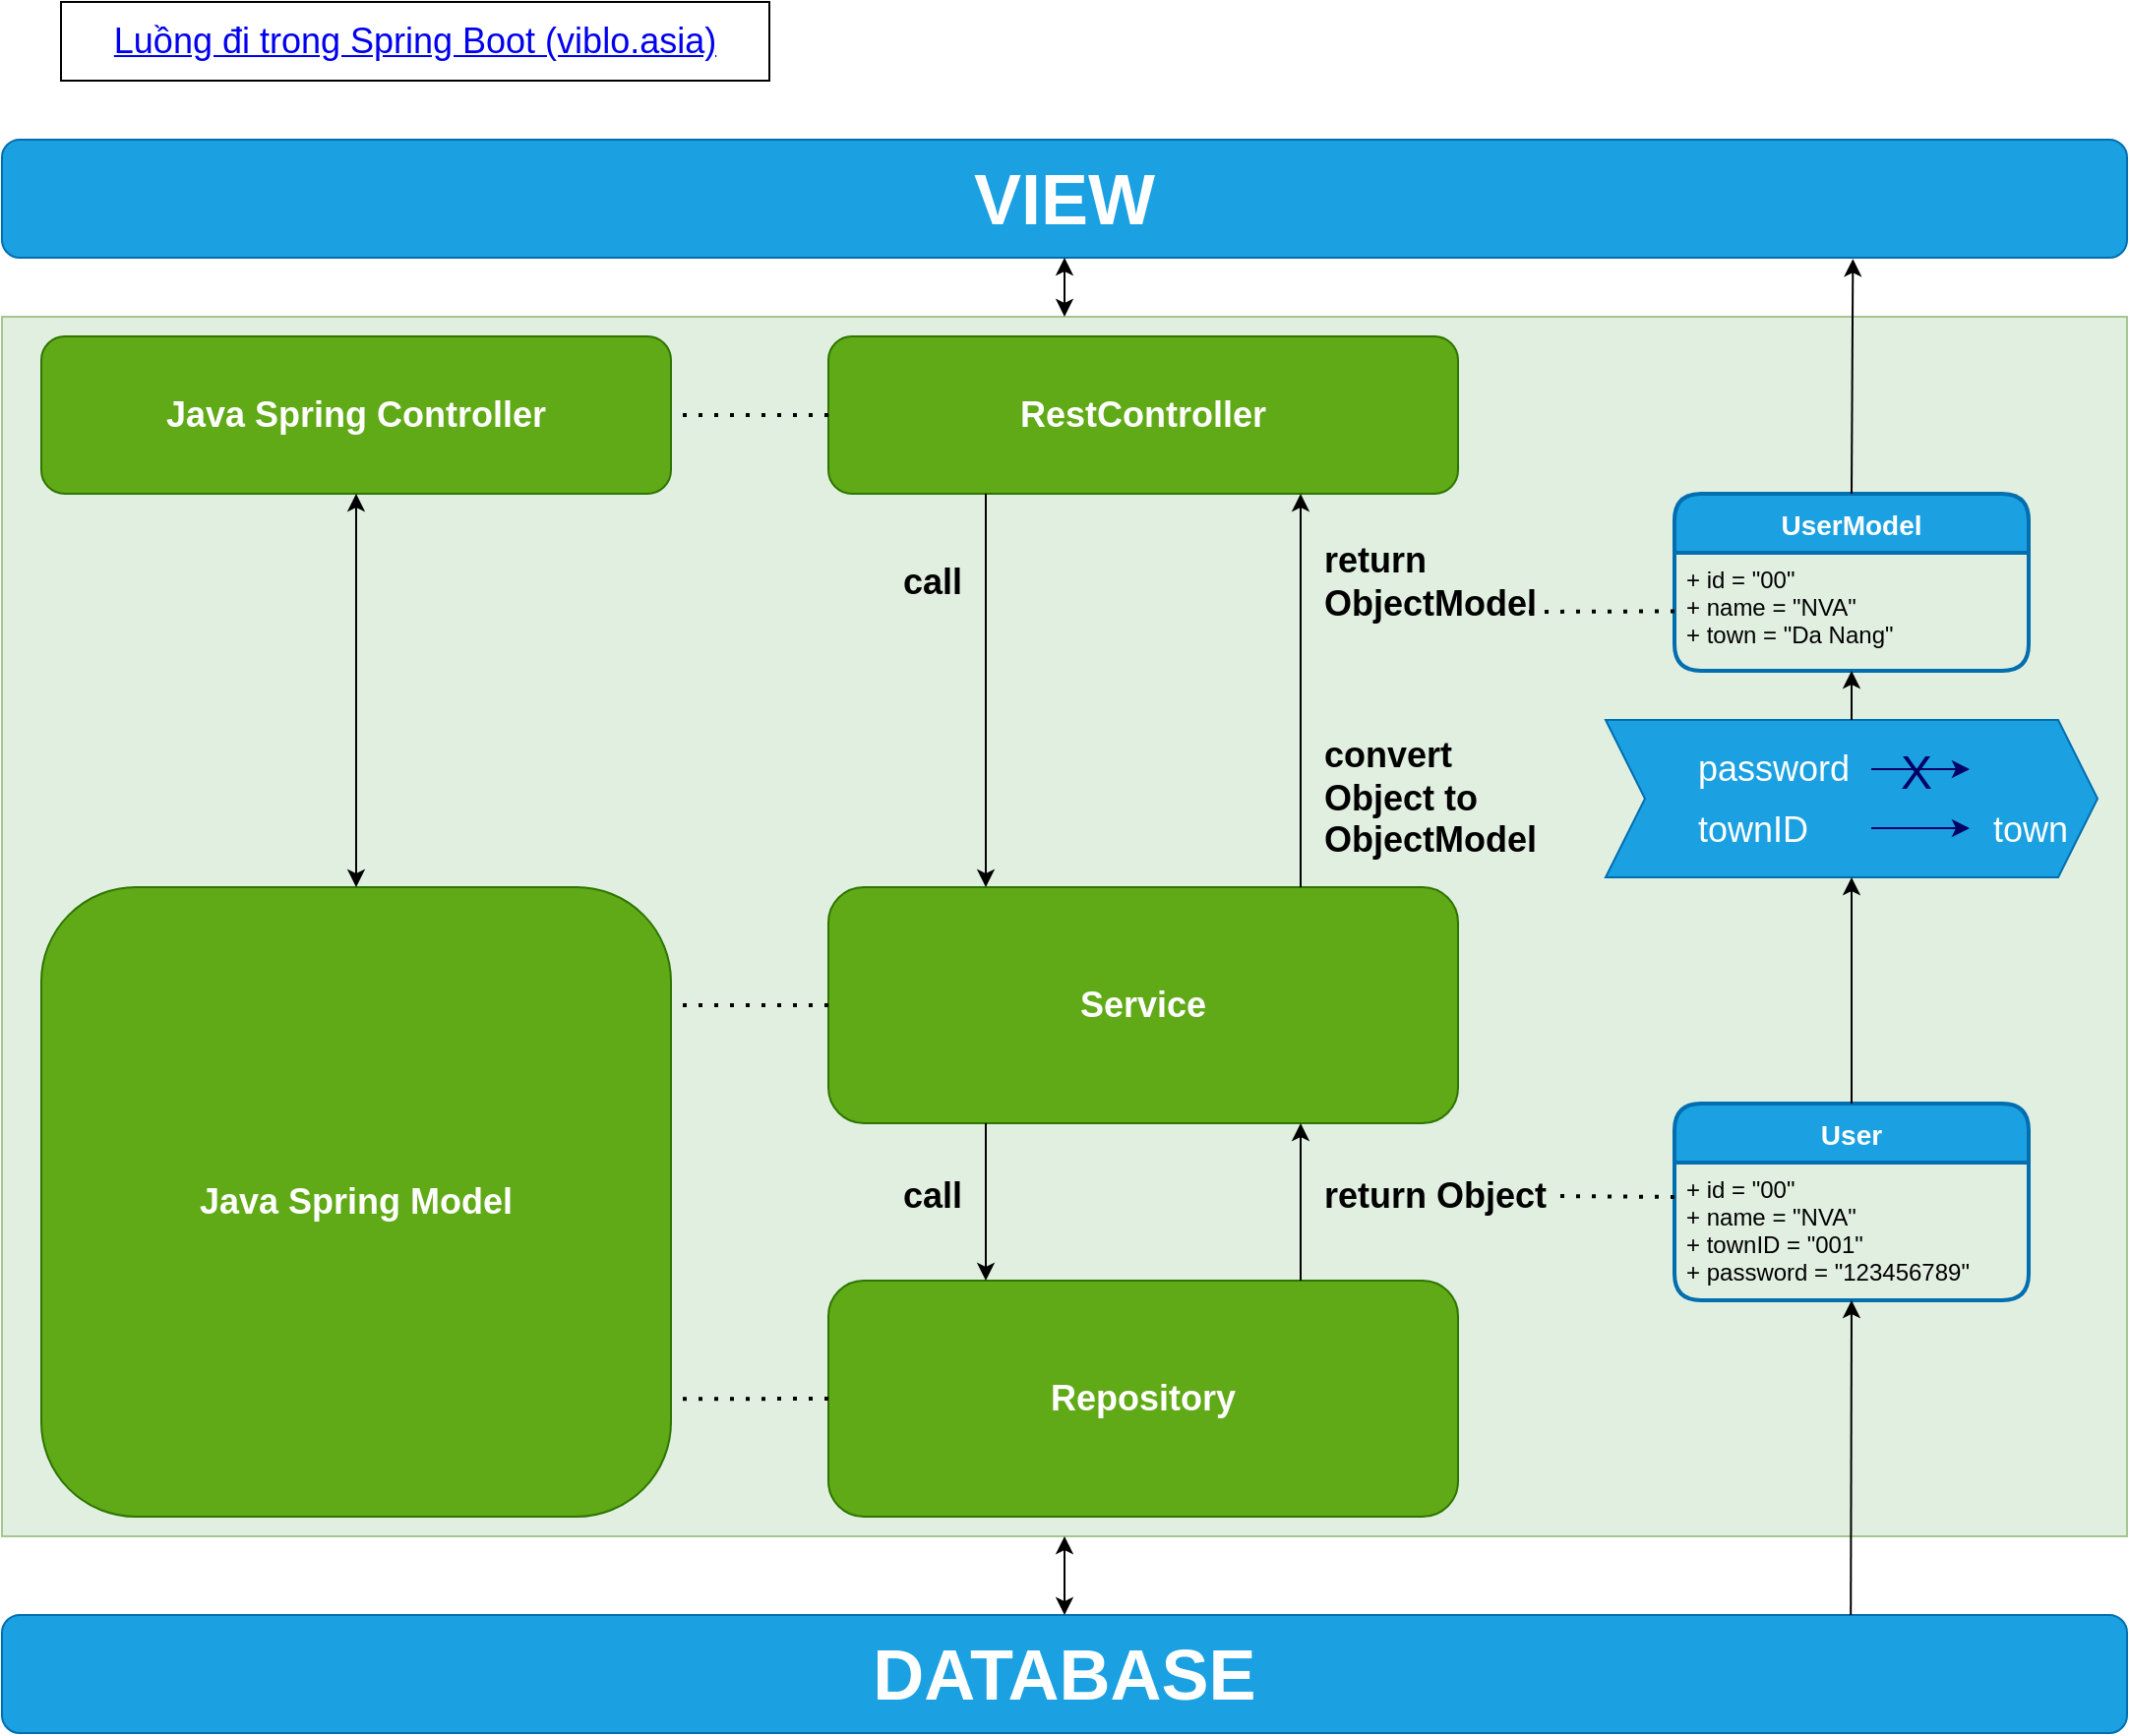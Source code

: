 <mxfile version="21.1.4" type="device" pages="5">
  <diagram id="gz7V85-iep6LajHkWm5Z" name="Spring Boot">
    <mxGraphModel dx="1449" dy="796" grid="1" gridSize="10" guides="1" tooltips="1" connect="1" arrows="1" fold="1" page="1" pageScale="1" pageWidth="850" pageHeight="1100" math="0" shadow="0">
      <root>
        <mxCell id="0" />
        <mxCell id="1" parent="0" />
        <mxCell id="RFFhQmCW1EyVHn6mRK5w-1" value="" style="rounded=0;whiteSpace=wrap;html=1;fontSize=18;fillColor=#d5e8d4;strokeColor=#82b366;opacity=70;" vertex="1" parent="1">
          <mxGeometry x="10" y="200" width="1080" height="620" as="geometry" />
        </mxCell>
        <mxCell id="RFFhQmCW1EyVHn6mRK5w-2" value="&lt;b&gt;&lt;font style=&quot;font-size: 18px;&quot;&gt;Java Spring Controller&lt;/font&gt;&lt;/b&gt;" style="rounded=1;whiteSpace=wrap;html=1;fontSize=12;fontColor=#ffffff;fillColor=#60a917;strokeColor=#2D7600;" vertex="1" parent="1">
          <mxGeometry x="30" y="210" width="320" height="80" as="geometry" />
        </mxCell>
        <mxCell id="RFFhQmCW1EyVHn6mRK5w-3" value="&lt;b&gt;&lt;font style=&quot;font-size: 18px;&quot;&gt;Java Spring Model&lt;/font&gt;&lt;/b&gt;" style="rounded=1;whiteSpace=wrap;html=1;fontSize=12;fontColor=#ffffff;fillColor=#60a917;strokeColor=#2D7600;" vertex="1" parent="1">
          <mxGeometry x="30" y="490" width="320" height="320" as="geometry" />
        </mxCell>
        <mxCell id="RFFhQmCW1EyVHn6mRK5w-4" value="" style="endArrow=classic;startArrow=classic;html=1;rounded=0;labelBackgroundColor=none;fontSize=12;fontColor=#000000;entryX=0.5;entryY=1;entryDx=0;entryDy=0;exitX=0.5;exitY=0;exitDx=0;exitDy=0;" edge="1" parent="1" source="RFFhQmCW1EyVHn6mRK5w-3" target="RFFhQmCW1EyVHn6mRK5w-2">
          <mxGeometry width="50" height="50" relative="1" as="geometry">
            <mxPoint x="70" y="290" as="sourcePoint" />
            <mxPoint x="89.58" y="270" as="targetPoint" />
          </mxGeometry>
        </mxCell>
        <mxCell id="RFFhQmCW1EyVHn6mRK5w-5" value="&lt;b&gt;&lt;font style=&quot;font-size: 18px;&quot;&gt;RestController&lt;/font&gt;&lt;/b&gt;" style="rounded=1;whiteSpace=wrap;html=1;fontSize=12;fontColor=#ffffff;fillColor=#60a917;strokeColor=#2D7600;" vertex="1" parent="1">
          <mxGeometry x="430" y="210" width="320" height="80" as="geometry" />
        </mxCell>
        <mxCell id="RFFhQmCW1EyVHn6mRK5w-6" value="&lt;b&gt;&lt;font style=&quot;font-size: 18px;&quot;&gt;Service&lt;/font&gt;&lt;/b&gt;" style="rounded=1;whiteSpace=wrap;html=1;fontSize=12;fontColor=#ffffff;fillColor=#60a917;strokeColor=#2D7600;" vertex="1" parent="1">
          <mxGeometry x="430" y="490" width="320" height="120" as="geometry" />
        </mxCell>
        <mxCell id="RFFhQmCW1EyVHn6mRK5w-7" value="&lt;b&gt;&lt;font style=&quot;font-size: 18px;&quot;&gt;Repository&lt;/font&gt;&lt;/b&gt;" style="rounded=1;whiteSpace=wrap;html=1;fontSize=12;fontColor=#ffffff;fillColor=#60a917;strokeColor=#2D7600;" vertex="1" parent="1">
          <mxGeometry x="430" y="690" width="320" height="120" as="geometry" />
        </mxCell>
        <mxCell id="RFFhQmCW1EyVHn6mRK5w-8" value="" style="endArrow=none;dashed=1;html=1;dashPattern=1 3;strokeWidth=2;rounded=0;exitX=0;exitY=0.5;exitDx=0;exitDy=0;" edge="1" parent="1" source="RFFhQmCW1EyVHn6mRK5w-6">
          <mxGeometry width="50" height="50" relative="1" as="geometry">
            <mxPoint x="570" y="550" as="sourcePoint" />
            <mxPoint x="350" y="550" as="targetPoint" />
          </mxGeometry>
        </mxCell>
        <mxCell id="RFFhQmCW1EyVHn6mRK5w-9" value="" style="endArrow=none;dashed=1;html=1;dashPattern=1 3;strokeWidth=2;rounded=0;exitX=0;exitY=0.5;exitDx=0;exitDy=0;entryX=1;entryY=0.813;entryDx=0;entryDy=0;entryPerimeter=0;" edge="1" parent="1" source="RFFhQmCW1EyVHn6mRK5w-7" target="RFFhQmCW1EyVHn6mRK5w-3">
          <mxGeometry width="50" height="50" relative="1" as="geometry">
            <mxPoint x="440" y="440" as="sourcePoint" />
            <mxPoint x="359" y="440" as="targetPoint" />
          </mxGeometry>
        </mxCell>
        <mxCell id="RFFhQmCW1EyVHn6mRK5w-10" value="&lt;a href=&quot;https://viblo.asia/p/luong-di-trong-spring-boot-ORNZqdELK0n&quot;&gt;Luồng đi trong Spring Boot (viblo.asia)&lt;/a&gt;" style="rounded=0;whiteSpace=wrap;html=1;fontSize=18;" vertex="1" parent="1">
          <mxGeometry x="40" y="40" width="360" height="40" as="geometry" />
        </mxCell>
        <mxCell id="RFFhQmCW1EyVHn6mRK5w-11" value="" style="endArrow=none;dashed=1;html=1;dashPattern=1 3;strokeWidth=2;rounded=0;exitX=0;exitY=0.5;exitDx=0;exitDy=0;entryX=1;entryY=0.5;entryDx=0;entryDy=0;" edge="1" parent="1" source="RFFhQmCW1EyVHn6mRK5w-5" target="RFFhQmCW1EyVHn6mRK5w-2">
          <mxGeometry width="50" height="50" relative="1" as="geometry">
            <mxPoint x="440" y="440" as="sourcePoint" />
            <mxPoint x="359" y="440" as="targetPoint" />
          </mxGeometry>
        </mxCell>
        <mxCell id="RFFhQmCW1EyVHn6mRK5w-12" value="" style="endArrow=classic;html=1;rounded=0;fontSize=18;exitX=0.25;exitY=1;exitDx=0;exitDy=0;entryX=0.25;entryY=0;entryDx=0;entryDy=0;" edge="1" parent="1" source="RFFhQmCW1EyVHn6mRK5w-5" target="RFFhQmCW1EyVHn6mRK5w-6">
          <mxGeometry width="50" height="50" relative="1" as="geometry">
            <mxPoint x="580" y="510" as="sourcePoint" />
            <mxPoint x="630" y="460" as="targetPoint" />
          </mxGeometry>
        </mxCell>
        <mxCell id="RFFhQmCW1EyVHn6mRK5w-13" value="" style="endArrow=classic;html=1;rounded=0;fontSize=18;exitX=0.25;exitY=1;exitDx=0;exitDy=0;entryX=0.25;entryY=0;entryDx=0;entryDy=0;" edge="1" parent="1" source="RFFhQmCW1EyVHn6mRK5w-6" target="RFFhQmCW1EyVHn6mRK5w-7">
          <mxGeometry width="50" height="50" relative="1" as="geometry">
            <mxPoint x="520" y="300" as="sourcePoint" />
            <mxPoint x="520" y="380" as="targetPoint" />
          </mxGeometry>
        </mxCell>
        <mxCell id="RFFhQmCW1EyVHn6mRK5w-14" value="" style="endArrow=classic;html=1;rounded=0;fontSize=18;exitX=0.75;exitY=0;exitDx=0;exitDy=0;entryX=0.75;entryY=1;entryDx=0;entryDy=0;" edge="1" parent="1" source="RFFhQmCW1EyVHn6mRK5w-7" target="RFFhQmCW1EyVHn6mRK5w-6">
          <mxGeometry width="50" height="50" relative="1" as="geometry">
            <mxPoint x="520" y="500" as="sourcePoint" />
            <mxPoint x="520" y="700" as="targetPoint" />
          </mxGeometry>
        </mxCell>
        <mxCell id="RFFhQmCW1EyVHn6mRK5w-15" value="" style="endArrow=classic;html=1;rounded=0;fontSize=18;exitX=0.75;exitY=0;exitDx=0;exitDy=0;entryX=0.75;entryY=1;entryDx=0;entryDy=0;" edge="1" parent="1" source="RFFhQmCW1EyVHn6mRK5w-6" target="RFFhQmCW1EyVHn6mRK5w-5">
          <mxGeometry width="50" height="50" relative="1" as="geometry">
            <mxPoint x="680" y="700" as="sourcePoint" />
            <mxPoint x="680" y="500" as="targetPoint" />
          </mxGeometry>
        </mxCell>
        <mxCell id="RFFhQmCW1EyVHn6mRK5w-16" value="call" style="text;html=1;strokeColor=none;fillColor=none;align=right;verticalAlign=middle;whiteSpace=wrap;rounded=0;fontSize=18;fontStyle=1" vertex="1" parent="1">
          <mxGeometry x="440" y="320" width="60" height="30" as="geometry" />
        </mxCell>
        <mxCell id="RFFhQmCW1EyVHn6mRK5w-17" value="call" style="text;html=1;strokeColor=none;fillColor=none;align=right;verticalAlign=middle;whiteSpace=wrap;rounded=0;fontSize=18;fontStyle=1" vertex="1" parent="1">
          <mxGeometry x="440" y="632" width="60" height="30" as="geometry" />
        </mxCell>
        <mxCell id="RFFhQmCW1EyVHn6mRK5w-18" value="return ObjectModel" style="text;html=1;strokeColor=none;fillColor=none;align=left;verticalAlign=middle;whiteSpace=wrap;rounded=0;fontSize=18;fontStyle=1" vertex="1" parent="1">
          <mxGeometry x="680" y="320" width="140" height="30" as="geometry" />
        </mxCell>
        <mxCell id="RFFhQmCW1EyVHn6mRK5w-19" value="return Object" style="text;html=1;strokeColor=none;fillColor=none;align=left;verticalAlign=middle;whiteSpace=wrap;rounded=0;fontSize=18;fontStyle=1" vertex="1" parent="1">
          <mxGeometry x="680" y="632" width="120" height="30" as="geometry" />
        </mxCell>
        <mxCell id="RFFhQmCW1EyVHn6mRK5w-20" value="convert Object to ObjectModel" style="text;html=1;strokeColor=none;fillColor=none;align=left;verticalAlign=middle;whiteSpace=wrap;rounded=0;fontSize=18;fontStyle=1" vertex="1" parent="1">
          <mxGeometry x="680" y="430" width="110" height="30" as="geometry" />
        </mxCell>
        <mxCell id="RFFhQmCW1EyVHn6mRK5w-21" value="User" style="swimlane;childLayout=stackLayout;horizontal=1;startSize=30;horizontalStack=0;rounded=1;fontSize=14;fontStyle=1;strokeWidth=2;resizeParent=0;resizeLast=1;shadow=0;dashed=0;align=center;fillColor=#1ba1e2;fontColor=#ffffff;strokeColor=#006EAF;" vertex="1" parent="1">
          <mxGeometry x="860" y="600" width="180" height="100" as="geometry" />
        </mxCell>
        <mxCell id="RFFhQmCW1EyVHn6mRK5w-22" value="+ id = &quot;00&quot;&#xa;+ name = &quot;NVA&quot;&#xa;+ townID = &quot;001&quot;&#xa;+ password = &quot;123456789&quot;" style="align=left;strokeColor=none;fillColor=none;spacingLeft=4;fontSize=12;verticalAlign=top;resizable=0;rotatable=0;part=1;" vertex="1" parent="RFFhQmCW1EyVHn6mRK5w-21">
          <mxGeometry y="30" width="180" height="70" as="geometry" />
        </mxCell>
        <mxCell id="RFFhQmCW1EyVHn6mRK5w-23" value="UserModel" style="swimlane;childLayout=stackLayout;horizontal=1;startSize=30;horizontalStack=0;rounded=1;fontSize=14;fontStyle=1;strokeWidth=2;resizeParent=0;resizeLast=1;shadow=0;dashed=0;align=center;fillColor=#1ba1e2;fontColor=#ffffff;strokeColor=#006EAF;" vertex="1" parent="1">
          <mxGeometry x="860" y="290" width="180" height="90" as="geometry" />
        </mxCell>
        <mxCell id="RFFhQmCW1EyVHn6mRK5w-24" value="+ id = &quot;00&quot;&#xa;+ name = &quot;NVA&quot;&#xa;+ town = &quot;Da Nang&quot;" style="align=left;strokeColor=none;fillColor=none;spacingLeft=4;fontSize=12;verticalAlign=top;resizable=0;rotatable=0;part=1;" vertex="1" parent="RFFhQmCW1EyVHn6mRK5w-23">
          <mxGeometry y="30" width="180" height="60" as="geometry" />
        </mxCell>
        <mxCell id="RFFhQmCW1EyVHn6mRK5w-25" value="" style="shape=step;perimeter=stepPerimeter;whiteSpace=wrap;html=1;fixedSize=1;fontSize=18;fillColor=#1ba1e2;fontColor=#ffffff;strokeColor=#006EAF;" vertex="1" parent="1">
          <mxGeometry x="825" y="405" width="250" height="80" as="geometry" />
        </mxCell>
        <mxCell id="RFFhQmCW1EyVHn6mRK5w-26" value="&lt;p style=&quot;line-height: 170%;&quot;&gt;password&lt;br&gt;townID&lt;/p&gt;" style="text;html=1;strokeColor=none;fillColor=#1ba1e2;align=left;verticalAlign=middle;whiteSpace=wrap;rounded=0;fontSize=18;fontColor=#ffffff;" vertex="1" parent="1">
          <mxGeometry x="870" y="420" width="90" height="50" as="geometry" />
        </mxCell>
        <mxCell id="RFFhQmCW1EyVHn6mRK5w-27" value="&lt;p style=&quot;line-height: 170%;&quot;&gt;&lt;br&gt;town&lt;/p&gt;" style="text;html=1;strokeColor=none;fillColor=#1ba1e2;align=left;verticalAlign=middle;whiteSpace=wrap;rounded=0;fontSize=18;fontColor=#ffffff;" vertex="1" parent="1">
          <mxGeometry x="1020" y="420" width="40" height="50" as="geometry" />
        </mxCell>
        <mxCell id="RFFhQmCW1EyVHn6mRK5w-28" value="" style="endArrow=classic;html=1;rounded=0;fontSize=18;fillColor=#1ba1e2;strokeColor=#000066;" edge="1" parent="1">
          <mxGeometry width="50" height="50" relative="1" as="geometry">
            <mxPoint x="960" y="430" as="sourcePoint" />
            <mxPoint x="1010" y="430" as="targetPoint" />
          </mxGeometry>
        </mxCell>
        <mxCell id="RFFhQmCW1EyVHn6mRK5w-29" value="" style="endArrow=classic;html=1;rounded=0;fontSize=18;fillColor=#1ba1e2;strokeColor=#000066;" edge="1" parent="1">
          <mxGeometry width="50" height="50" relative="1" as="geometry">
            <mxPoint x="960" y="460" as="sourcePoint" />
            <mxPoint x="1010" y="460" as="targetPoint" />
          </mxGeometry>
        </mxCell>
        <mxCell id="RFFhQmCW1EyVHn6mRK5w-30" value="" style="endArrow=classic;html=1;rounded=0;fontSize=18;exitX=0.5;exitY=0;exitDx=0;exitDy=0;entryX=0.5;entryY=1;entryDx=0;entryDy=0;" edge="1" parent="1" source="RFFhQmCW1EyVHn6mRK5w-21" target="RFFhQmCW1EyVHn6mRK5w-25">
          <mxGeometry width="50" height="50" relative="1" as="geometry">
            <mxPoint x="470" y="450" as="sourcePoint" />
            <mxPoint x="1000" y="510" as="targetPoint" />
          </mxGeometry>
        </mxCell>
        <mxCell id="RFFhQmCW1EyVHn6mRK5w-31" value="" style="endArrow=classic;html=1;rounded=0;fontSize=18;exitX=0.5;exitY=0;exitDx=0;exitDy=0;entryX=0.5;entryY=1;entryDx=0;entryDy=0;" edge="1" parent="1" source="RFFhQmCW1EyVHn6mRK5w-25" target="RFFhQmCW1EyVHn6mRK5w-24">
          <mxGeometry width="50" height="50" relative="1" as="geometry">
            <mxPoint x="960" y="610" as="sourcePoint" />
            <mxPoint x="960" y="495" as="targetPoint" />
          </mxGeometry>
        </mxCell>
        <mxCell id="RFFhQmCW1EyVHn6mRK5w-32" value="" style="endArrow=none;dashed=1;html=1;dashPattern=1 3;strokeWidth=2;rounded=0;fontSize=18;exitX=0;exitY=0.25;exitDx=0;exitDy=0;entryX=1;entryY=0.5;entryDx=0;entryDy=0;" edge="1" parent="1" source="RFFhQmCW1EyVHn6mRK5w-22" target="RFFhQmCW1EyVHn6mRK5w-19">
          <mxGeometry width="50" height="50" relative="1" as="geometry">
            <mxPoint x="470" y="470" as="sourcePoint" />
            <mxPoint x="520" y="420" as="targetPoint" />
          </mxGeometry>
        </mxCell>
        <mxCell id="RFFhQmCW1EyVHn6mRK5w-33" value="" style="endArrow=none;dashed=1;html=1;dashPattern=1 3;strokeWidth=2;rounded=0;fontSize=18;exitX=0;exitY=0.25;exitDx=0;exitDy=0;entryX=0.75;entryY=1;entryDx=0;entryDy=0;" edge="1" parent="1" target="RFFhQmCW1EyVHn6mRK5w-18">
          <mxGeometry width="50" height="50" relative="1" as="geometry">
            <mxPoint x="860" y="349.75" as="sourcePoint" />
            <mxPoint x="800" y="348.75" as="targetPoint" />
          </mxGeometry>
        </mxCell>
        <mxCell id="RFFhQmCW1EyVHn6mRK5w-34" value="&lt;b&gt;&lt;font style=&quot;font-size: 36px;&quot;&gt;VIEW&lt;/font&gt;&lt;/b&gt;" style="rounded=1;whiteSpace=wrap;html=1;fontSize=18;fillColor=#1ba1e2;fontColor=#ffffff;strokeColor=#006EAF;" vertex="1" parent="1">
          <mxGeometry x="10" y="110" width="1080" height="60" as="geometry" />
        </mxCell>
        <mxCell id="RFFhQmCW1EyVHn6mRK5w-35" value="&lt;b&gt;&lt;font style=&quot;font-size: 36px;&quot;&gt;DATABASE&lt;/font&gt;&lt;/b&gt;" style="rounded=1;whiteSpace=wrap;html=1;fontSize=18;fillColor=#1ba1e2;fontColor=#ffffff;strokeColor=#006EAF;" vertex="1" parent="1">
          <mxGeometry x="10" y="860" width="1080" height="60" as="geometry" />
        </mxCell>
        <mxCell id="RFFhQmCW1EyVHn6mRK5w-36" value="" style="endArrow=classic;startArrow=classic;html=1;rounded=0;fontSize=36;entryX=0.5;entryY=1;entryDx=0;entryDy=0;exitX=0.5;exitY=0;exitDx=0;exitDy=0;" edge="1" parent="1" source="RFFhQmCW1EyVHn6mRK5w-35" target="RFFhQmCW1EyVHn6mRK5w-1">
          <mxGeometry width="50" height="50" relative="1" as="geometry">
            <mxPoint x="600" y="840" as="sourcePoint" />
            <mxPoint x="610" y="600" as="targetPoint" />
          </mxGeometry>
        </mxCell>
        <mxCell id="RFFhQmCW1EyVHn6mRK5w-37" value="" style="endArrow=classic;startArrow=classic;html=1;rounded=0;fontSize=36;entryX=0.5;entryY=1;entryDx=0;entryDy=0;exitX=0.5;exitY=0;exitDx=0;exitDy=0;" edge="1" parent="1" source="RFFhQmCW1EyVHn6mRK5w-1" target="RFFhQmCW1EyVHn6mRK5w-34">
          <mxGeometry width="50" height="50" relative="1" as="geometry">
            <mxPoint x="560" y="870" as="sourcePoint" />
            <mxPoint x="560" y="830" as="targetPoint" />
          </mxGeometry>
        </mxCell>
        <mxCell id="RFFhQmCW1EyVHn6mRK5w-38" value="" style="endArrow=classic;html=1;rounded=0;fontSize=36;entryX=0.5;entryY=1;entryDx=0;entryDy=0;exitX=0.87;exitY=0;exitDx=0;exitDy=0;exitPerimeter=0;" edge="1" parent="1" source="RFFhQmCW1EyVHn6mRK5w-35" target="RFFhQmCW1EyVHn6mRK5w-22">
          <mxGeometry width="50" height="50" relative="1" as="geometry">
            <mxPoint x="560" y="560" as="sourcePoint" />
            <mxPoint x="610" y="510" as="targetPoint" />
          </mxGeometry>
        </mxCell>
        <mxCell id="RFFhQmCW1EyVHn6mRK5w-39" value="" style="endArrow=classic;html=1;rounded=0;fontSize=36;exitX=0.5;exitY=0;exitDx=0;exitDy=0;entryX=0.871;entryY=1.011;entryDx=0;entryDy=0;entryPerimeter=0;" edge="1" parent="1" source="RFFhQmCW1EyVHn6mRK5w-23" target="RFFhQmCW1EyVHn6mRK5w-34">
          <mxGeometry width="50" height="50" relative="1" as="geometry">
            <mxPoint x="960" y="260" as="sourcePoint" />
            <mxPoint x="1000" y="190" as="targetPoint" />
          </mxGeometry>
        </mxCell>
        <mxCell id="RFFhQmCW1EyVHn6mRK5w-40" value="&lt;font color=&quot;#000066&quot; style=&quot;font-size: 24px;&quot;&gt;X&lt;/font&gt;" style="text;html=1;strokeColor=none;fillColor=none;align=center;verticalAlign=middle;whiteSpace=wrap;rounded=0;fontSize=36;" vertex="1" parent="1">
          <mxGeometry x="968" y="422" width="30" height="10" as="geometry" />
        </mxCell>
      </root>
    </mxGraphModel>
  </diagram>
  <diagram id="zR4pQtgiaeGBXq49J2dI" name="Class Diagram">
    <mxGraphModel dx="1377" dy="756" grid="1" gridSize="10" guides="1" tooltips="1" connect="1" arrows="1" fold="1" page="1" pageScale="1" pageWidth="850" pageHeight="1100" math="0" shadow="0">
      <root>
        <mxCell id="0" />
        <mxCell id="1" parent="0" />
        <mxCell id="aTT4goyWs1WyexI6XYVq-1" value="Tourist" style="swimlane;fontStyle=1;align=center;verticalAlign=top;childLayout=stackLayout;horizontal=1;startSize=26;horizontalStack=0;resizeParent=1;resizeParentMax=0;resizeLast=0;collapsible=1;marginBottom=0;whiteSpace=wrap;html=1;" vertex="1" parent="1">
          <mxGeometry x="160" y="340" width="160" height="86" as="geometry" />
        </mxCell>
        <mxCell id="aTT4goyWs1WyexI6XYVq-2" value="+ field: type" style="text;strokeColor=none;fillColor=none;align=left;verticalAlign=top;spacingLeft=4;spacingRight=4;overflow=hidden;rotatable=0;points=[[0,0.5],[1,0.5]];portConstraint=eastwest;whiteSpace=wrap;html=1;" vertex="1" parent="aTT4goyWs1WyexI6XYVq-1">
          <mxGeometry y="26" width="160" height="26" as="geometry" />
        </mxCell>
        <mxCell id="aTT4goyWs1WyexI6XYVq-3" value="" style="line;strokeWidth=1;fillColor=none;align=left;verticalAlign=middle;spacingTop=-1;spacingLeft=3;spacingRight=3;rotatable=0;labelPosition=right;points=[];portConstraint=eastwest;strokeColor=inherit;" vertex="1" parent="aTT4goyWs1WyexI6XYVq-1">
          <mxGeometry y="52" width="160" height="8" as="geometry" />
        </mxCell>
        <mxCell id="aTT4goyWs1WyexI6XYVq-4" value="+ method(type): type" style="text;strokeColor=none;fillColor=none;align=left;verticalAlign=top;spacingLeft=4;spacingRight=4;overflow=hidden;rotatable=0;points=[[0,0.5],[1,0.5]];portConstraint=eastwest;whiteSpace=wrap;html=1;" vertex="1" parent="aTT4goyWs1WyexI6XYVq-1">
          <mxGeometry y="60" width="160" height="26" as="geometry" />
        </mxCell>
        <mxCell id="aTT4goyWs1WyexI6XYVq-5" value="Tour" style="swimlane;fontStyle=1;align=center;verticalAlign=top;childLayout=stackLayout;horizontal=1;startSize=26;horizontalStack=0;resizeParent=1;resizeParentMax=0;resizeLast=0;collapsible=1;marginBottom=0;whiteSpace=wrap;html=1;" vertex="1" parent="1">
          <mxGeometry x="360" y="340" width="160" height="86" as="geometry" />
        </mxCell>
        <mxCell id="aTT4goyWs1WyexI6XYVq-6" value="+ field: type" style="text;strokeColor=none;fillColor=none;align=left;verticalAlign=top;spacingLeft=4;spacingRight=4;overflow=hidden;rotatable=0;points=[[0,0.5],[1,0.5]];portConstraint=eastwest;whiteSpace=wrap;html=1;" vertex="1" parent="aTT4goyWs1WyexI6XYVq-5">
          <mxGeometry y="26" width="160" height="26" as="geometry" />
        </mxCell>
        <mxCell id="aTT4goyWs1WyexI6XYVq-7" value="" style="line;strokeWidth=1;fillColor=none;align=left;verticalAlign=middle;spacingTop=-1;spacingLeft=3;spacingRight=3;rotatable=0;labelPosition=right;points=[];portConstraint=eastwest;strokeColor=inherit;" vertex="1" parent="aTT4goyWs1WyexI6XYVq-5">
          <mxGeometry y="52" width="160" height="8" as="geometry" />
        </mxCell>
        <mxCell id="aTT4goyWs1WyexI6XYVq-8" value="+ method(type): type" style="text;strokeColor=none;fillColor=none;align=left;verticalAlign=top;spacingLeft=4;spacingRight=4;overflow=hidden;rotatable=0;points=[[0,0.5],[1,0.5]];portConstraint=eastwest;whiteSpace=wrap;html=1;" vertex="1" parent="aTT4goyWs1WyexI6XYVq-5">
          <mxGeometry y="60" width="160" height="26" as="geometry" />
        </mxCell>
        <mxCell id="aTT4goyWs1WyexI6XYVq-9" value="TourOperator" style="swimlane;fontStyle=1;align=center;verticalAlign=top;childLayout=stackLayout;horizontal=1;startSize=26;horizontalStack=0;resizeParent=1;resizeParentMax=0;resizeLast=0;collapsible=1;marginBottom=0;whiteSpace=wrap;html=1;" vertex="1" parent="1">
          <mxGeometry x="560" y="340" width="160" height="86" as="geometry" />
        </mxCell>
        <mxCell id="aTT4goyWs1WyexI6XYVq-10" value="+ field: type" style="text;strokeColor=none;fillColor=none;align=left;verticalAlign=top;spacingLeft=4;spacingRight=4;overflow=hidden;rotatable=0;points=[[0,0.5],[1,0.5]];portConstraint=eastwest;whiteSpace=wrap;html=1;" vertex="1" parent="aTT4goyWs1WyexI6XYVq-9">
          <mxGeometry y="26" width="160" height="26" as="geometry" />
        </mxCell>
        <mxCell id="aTT4goyWs1WyexI6XYVq-11" value="" style="line;strokeWidth=1;fillColor=none;align=left;verticalAlign=middle;spacingTop=-1;spacingLeft=3;spacingRight=3;rotatable=0;labelPosition=right;points=[];portConstraint=eastwest;strokeColor=inherit;" vertex="1" parent="aTT4goyWs1WyexI6XYVq-9">
          <mxGeometry y="52" width="160" height="8" as="geometry" />
        </mxCell>
        <mxCell id="aTT4goyWs1WyexI6XYVq-12" value="+ method(type): type" style="text;strokeColor=none;fillColor=none;align=left;verticalAlign=top;spacingLeft=4;spacingRight=4;overflow=hidden;rotatable=0;points=[[0,0.5],[1,0.5]];portConstraint=eastwest;whiteSpace=wrap;html=1;" vertex="1" parent="aTT4goyWs1WyexI6XYVq-9">
          <mxGeometry y="60" width="160" height="26" as="geometry" />
        </mxCell>
        <mxCell id="aTT4goyWs1WyexI6XYVq-13" value="Address" style="swimlane;fontStyle=1;align=center;verticalAlign=top;childLayout=stackLayout;horizontal=1;startSize=26;horizontalStack=0;resizeParent=1;resizeParentMax=0;resizeLast=0;collapsible=1;marginBottom=0;whiteSpace=wrap;html=1;" vertex="1" parent="1">
          <mxGeometry x="390" y="210" width="160" height="86" as="geometry" />
        </mxCell>
        <mxCell id="aTT4goyWs1WyexI6XYVq-14" value="+ field: type" style="text;strokeColor=none;fillColor=none;align=left;verticalAlign=top;spacingLeft=4;spacingRight=4;overflow=hidden;rotatable=0;points=[[0,0.5],[1,0.5]];portConstraint=eastwest;whiteSpace=wrap;html=1;" vertex="1" parent="aTT4goyWs1WyexI6XYVq-13">
          <mxGeometry y="26" width="160" height="26" as="geometry" />
        </mxCell>
        <mxCell id="aTT4goyWs1WyexI6XYVq-15" value="" style="line;strokeWidth=1;fillColor=none;align=left;verticalAlign=middle;spacingTop=-1;spacingLeft=3;spacingRight=3;rotatable=0;labelPosition=right;points=[];portConstraint=eastwest;strokeColor=inherit;" vertex="1" parent="aTT4goyWs1WyexI6XYVq-13">
          <mxGeometry y="52" width="160" height="8" as="geometry" />
        </mxCell>
        <mxCell id="aTT4goyWs1WyexI6XYVq-16" value="+ method(type): type" style="text;strokeColor=none;fillColor=none;align=left;verticalAlign=top;spacingLeft=4;spacingRight=4;overflow=hidden;rotatable=0;points=[[0,0.5],[1,0.5]];portConstraint=eastwest;whiteSpace=wrap;html=1;" vertex="1" parent="aTT4goyWs1WyexI6XYVq-13">
          <mxGeometry y="60" width="160" height="26" as="geometry" />
        </mxCell>
      </root>
    </mxGraphModel>
  </diagram>
  <diagram id="DKIK2_WiZ0iDx2vtJag5" name="Database">
    <mxGraphModel dx="1377" dy="756" grid="1" gridSize="10" guides="1" tooltips="1" connect="1" arrows="1" fold="1" page="1" pageScale="1" pageWidth="850" pageHeight="1100" math="0" shadow="0">
      <root>
        <mxCell id="0" />
        <mxCell id="1" parent="0" />
      </root>
    </mxGraphModel>
  </diagram>
  <diagram name="CRUD API (GET)" id="3Bj2BTu0OtrQPCNWZhes">
    <mxGraphModel dx="1377" dy="756" grid="1" gridSize="10" guides="1" tooltips="1" connect="1" arrows="1" fold="1" page="1" pageScale="1" pageWidth="850" pageHeight="1100" math="0" shadow="0">
      <root>
        <mxCell id="0" />
        <mxCell id="1" parent="0" />
        <mxCell id="9Jy4_vVz5wrA9Z0WlYyC-1" value=":Middleware" style="rounded=0;whiteSpace=wrap;html=1;" vertex="1" parent="1">
          <mxGeometry x="40" y="40" width="80" height="40" as="geometry" />
        </mxCell>
        <mxCell id="9Jy4_vVz5wrA9Z0WlYyC-2" value=":Controller" style="rounded=0;whiteSpace=wrap;html=1;" vertex="1" parent="1">
          <mxGeometry x="280" y="40" width="120" height="40" as="geometry" />
        </mxCell>
        <mxCell id="9Jy4_vVz5wrA9Z0WlYyC-3" value=":Service" style="rounded=0;whiteSpace=wrap;html=1;" vertex="1" parent="1">
          <mxGeometry x="520" y="40" width="120" height="40" as="geometry" />
        </mxCell>
        <mxCell id="9Jy4_vVz5wrA9Z0WlYyC-4" value="" style="endArrow=none;dashed=1;html=1;rounded=0;entryX=0.5;entryY=1;entryDx=0;entryDy=0;" edge="1" parent="1" source="9Jy4_vVz5wrA9Z0WlYyC-25" target="9Jy4_vVz5wrA9Z0WlYyC-1">
          <mxGeometry width="50" height="50" relative="1" as="geometry">
            <mxPoint x="80" y="560" as="sourcePoint" />
            <mxPoint x="490" y="210" as="targetPoint" />
          </mxGeometry>
        </mxCell>
        <mxCell id="9Jy4_vVz5wrA9Z0WlYyC-5" value="" style="endArrow=none;dashed=1;html=1;rounded=0;entryX=0.5;entryY=1;entryDx=0;entryDy=0;" edge="1" parent="1" source="9Jy4_vVz5wrA9Z0WlYyC-13" target="9Jy4_vVz5wrA9Z0WlYyC-2">
          <mxGeometry width="50" height="50" relative="1" as="geometry">
            <mxPoint x="340" y="560" as="sourcePoint" />
            <mxPoint x="339.44" y="90" as="targetPoint" />
          </mxGeometry>
        </mxCell>
        <mxCell id="9Jy4_vVz5wrA9Z0WlYyC-6" value="" style="endArrow=none;dashed=1;html=1;rounded=0;entryX=0.5;entryY=1;entryDx=0;entryDy=0;" edge="1" parent="1" source="9Jy4_vVz5wrA9Z0WlYyC-16" target="9Jy4_vVz5wrA9Z0WlYyC-3">
          <mxGeometry width="50" height="50" relative="1" as="geometry">
            <mxPoint x="580" y="560" as="sourcePoint" />
            <mxPoint x="579.44" y="100" as="targetPoint" />
          </mxGeometry>
        </mxCell>
        <mxCell id="9Jy4_vVz5wrA9Z0WlYyC-7" value=":Repository" style="rounded=0;whiteSpace=wrap;html=1;" vertex="1" parent="1">
          <mxGeometry x="860" y="40" width="120" height="40" as="geometry" />
        </mxCell>
        <mxCell id="9Jy4_vVz5wrA9Z0WlYyC-8" value="" style="endArrow=none;dashed=1;html=1;rounded=0;entryX=0.5;entryY=1;entryDx=0;entryDy=0;" edge="1" parent="1" source="9Jy4_vVz5wrA9Z0WlYyC-18" target="9Jy4_vVz5wrA9Z0WlYyC-7">
          <mxGeometry width="50" height="50" relative="1" as="geometry">
            <mxPoint x="920" y="560" as="sourcePoint" />
            <mxPoint x="919" y="90" as="targetPoint" />
          </mxGeometry>
        </mxCell>
        <mxCell id="9Jy4_vVz5wrA9Z0WlYyC-9" value="" style="rounded=0;whiteSpace=wrap;html=1;" vertex="1" parent="1">
          <mxGeometry x="70" y="120" width="20" height="210" as="geometry" />
        </mxCell>
        <mxCell id="9Jy4_vVz5wrA9Z0WlYyC-10" value="" style="endArrow=classic;html=1;rounded=0;exitX=1;exitY=0;exitDx=0;exitDy=0;" edge="1" parent="1" source="9Jy4_vVz5wrA9Z0WlYyC-9">
          <mxGeometry width="50" height="50" relative="1" as="geometry">
            <mxPoint x="400" y="300" as="sourcePoint" />
            <mxPoint x="330" y="120" as="targetPoint" />
          </mxGeometry>
        </mxCell>
        <mxCell id="9Jy4_vVz5wrA9Z0WlYyC-11" value="GET /api/&amp;lt;entitty&amp;gt;" style="edgeLabel;html=1;align=center;verticalAlign=middle;resizable=0;points=[];fontStyle=1" vertex="1" connectable="0" parent="9Jy4_vVz5wrA9Z0WlYyC-10">
          <mxGeometry x="-0.184" y="3" relative="1" as="geometry">
            <mxPoint x="12" y="-7" as="offset" />
          </mxGeometry>
        </mxCell>
        <mxCell id="9Jy4_vVz5wrA9Z0WlYyC-12" value="" style="endArrow=none;dashed=1;html=1;rounded=0;entryX=0.5;entryY=1;entryDx=0;entryDy=0;" edge="1" parent="1" target="9Jy4_vVz5wrA9Z0WlYyC-13">
          <mxGeometry width="50" height="50" relative="1" as="geometry">
            <mxPoint x="340" y="680" as="sourcePoint" />
            <mxPoint x="340" y="80" as="targetPoint" />
          </mxGeometry>
        </mxCell>
        <mxCell id="9Jy4_vVz5wrA9Z0WlYyC-13" value="" style="rounded=0;whiteSpace=wrap;html=1;" vertex="1" parent="1">
          <mxGeometry x="330" y="120" width="20" height="200" as="geometry" />
        </mxCell>
        <mxCell id="9Jy4_vVz5wrA9Z0WlYyC-14" value="getAll()" style="endArrow=classic;html=1;rounded=0;exitX=1.022;exitY=0.148;exitDx=0;exitDy=0;entryX=0;entryY=0;entryDx=0;entryDy=0;exitPerimeter=0;" edge="1" parent="1" target="9Jy4_vVz5wrA9Z0WlYyC-16">
          <mxGeometry y="10" width="50" height="50" relative="1" as="geometry">
            <mxPoint x="351.14" y="131.08" as="sourcePoint" />
            <mxPoint x="570.7" y="115" as="targetPoint" />
            <mxPoint as="offset" />
          </mxGeometry>
        </mxCell>
        <mxCell id="9Jy4_vVz5wrA9Z0WlYyC-15" value="" style="endArrow=none;dashed=1;html=1;rounded=0;entryX=0.5;entryY=1;entryDx=0;entryDy=0;" edge="1" parent="1" source="9Jy4_vVz5wrA9Z0WlYyC-29" target="9Jy4_vVz5wrA9Z0WlYyC-16">
          <mxGeometry width="50" height="50" relative="1" as="geometry">
            <mxPoint x="580" y="680" as="sourcePoint" />
            <mxPoint x="580" y="80" as="targetPoint" />
          </mxGeometry>
        </mxCell>
        <mxCell id="9Jy4_vVz5wrA9Z0WlYyC-16" value="" style="rounded=0;whiteSpace=wrap;html=1;" vertex="1" parent="1">
          <mxGeometry x="570.7" y="130" width="20" height="170" as="geometry" />
        </mxCell>
        <mxCell id="9Jy4_vVz5wrA9Z0WlYyC-17" value="" style="endArrow=none;dashed=1;html=1;rounded=0;entryX=0.5;entryY=1;entryDx=0;entryDy=0;" edge="1" parent="1" source="9Jy4_vVz5wrA9Z0WlYyC-33" target="9Jy4_vVz5wrA9Z0WlYyC-18">
          <mxGeometry width="50" height="50" relative="1" as="geometry">
            <mxPoint x="920" y="680" as="sourcePoint" />
            <mxPoint x="920" y="80" as="targetPoint" />
          </mxGeometry>
        </mxCell>
        <mxCell id="9Jy4_vVz5wrA9Z0WlYyC-18" value="" style="rounded=0;whiteSpace=wrap;html=1;" vertex="1" parent="1">
          <mxGeometry x="910.7" y="160" width="20" height="60" as="geometry" />
        </mxCell>
        <mxCell id="9Jy4_vVz5wrA9Z0WlYyC-19" value="findAll()" style="endArrow=classic;html=1;rounded=0;entryX=0;entryY=0;entryDx=0;entryDy=0;" edge="1" parent="1" target="9Jy4_vVz5wrA9Z0WlYyC-18">
          <mxGeometry y="10" width="50" height="50" relative="1" as="geometry">
            <mxPoint x="590.7" y="160" as="sourcePoint" />
            <mxPoint x="810.7" y="159.17" as="targetPoint" />
            <mxPoint as="offset" />
          </mxGeometry>
        </mxCell>
        <mxCell id="9Jy4_vVz5wrA9Z0WlYyC-20" value=":List&amp;lt;Entity&amp;gt;" style="endArrow=none;dashed=1;html=1;rounded=0;entryX=0;entryY=1;entryDx=0;entryDy=0;exitX=1.088;exitY=0.53;exitDx=0;exitDy=0;exitPerimeter=0;startArrow=classic;startFill=1;" edge="1" parent="1" source="9Jy4_vVz5wrA9Z0WlYyC-16" target="9Jy4_vVz5wrA9Z0WlYyC-18">
          <mxGeometry x="-0.001" y="10" width="50" height="50" relative="1" as="geometry">
            <mxPoint x="600.7" y="220" as="sourcePoint" />
            <mxPoint x="720.7" y="200" as="targetPoint" />
            <mxPoint as="offset" />
          </mxGeometry>
        </mxCell>
        <mxCell id="9Jy4_vVz5wrA9Z0WlYyC-21" value="Chuyển :List&amp;lt;Entity&amp;gt; sang :List&amp;lt;Model&amp;gt;" style="endArrow=classic;html=1;rounded=0;entryX=1.003;entryY=0.928;entryDx=0;entryDy=0;exitX=1;exitY=0.75;exitDx=0;exitDy=0;edgeStyle=elbowEdgeStyle;entryPerimeter=0;" edge="1" parent="1" source="9Jy4_vVz5wrA9Z0WlYyC-16" target="9Jy4_vVz5wrA9Z0WlYyC-16">
          <mxGeometry x="-0.092" y="-10" width="50" height="50" relative="1" as="geometry">
            <mxPoint x="590.7" y="250" as="sourcePoint" />
            <mxPoint x="640.7" y="250" as="targetPoint" />
            <Array as="points">
              <mxPoint x="720.7" y="270" />
              <mxPoint x="720.7" y="245" />
            </Array>
            <mxPoint x="10" y="-10" as="offset" />
          </mxGeometry>
        </mxCell>
        <mxCell id="9Jy4_vVz5wrA9Z0WlYyC-22" value=":List&amp;lt;Model&amp;gt;" style="endArrow=none;dashed=1;html=1;rounded=0;entryX=0;entryY=1;entryDx=0;entryDy=0;exitX=0.965;exitY=0.953;exitDx=0;exitDy=0;exitPerimeter=0;startArrow=classic;startFill=1;" edge="1" parent="1" target="9Jy4_vVz5wrA9Z0WlYyC-16">
          <mxGeometry x="0.003" y="10" width="50" height="50" relative="1" as="geometry">
            <mxPoint x="350.0" y="300.13" as="sourcePoint" />
            <mxPoint x="520.7" y="250" as="targetPoint" />
            <mxPoint as="offset" />
          </mxGeometry>
        </mxCell>
        <mxCell id="9Jy4_vVz5wrA9Z0WlYyC-23" value="Response OK: :List&amp;lt;Model&amp;gt;" style="endArrow=none;dashed=1;html=1;rounded=0;entryX=0;entryY=1;entryDx=0;entryDy=0;exitX=1.045;exitY=0.952;exitDx=0;exitDy=0;exitPerimeter=0;startArrow=classic;startFill=1;" edge="1" parent="1" source="9Jy4_vVz5wrA9Z0WlYyC-9" target="9Jy4_vVz5wrA9Z0WlYyC-13">
          <mxGeometry x="0.003" y="10" width="50" height="50" relative="1" as="geometry">
            <mxPoint x="100" y="330" as="sourcePoint" />
            <mxPoint x="321" y="330" as="targetPoint" />
            <mxPoint as="offset" />
          </mxGeometry>
        </mxCell>
        <mxCell id="9Jy4_vVz5wrA9Z0WlYyC-24" value="" style="endArrow=none;dashed=1;html=1;rounded=0;entryX=0.5;entryY=1;entryDx=0;entryDy=0;" edge="1" parent="1" target="9Jy4_vVz5wrA9Z0WlYyC-25">
          <mxGeometry width="50" height="50" relative="1" as="geometry">
            <mxPoint x="80" y="680" as="sourcePoint" />
            <mxPoint x="80" y="80" as="targetPoint" />
          </mxGeometry>
        </mxCell>
        <mxCell id="9Jy4_vVz5wrA9Z0WlYyC-25" value="" style="rounded=0;whiteSpace=wrap;html=1;" vertex="1" parent="1">
          <mxGeometry x="70" y="370" width="20" height="330" as="geometry" />
        </mxCell>
        <mxCell id="9Jy4_vVz5wrA9Z0WlYyC-26" value="GET /api/&amp;lt;entity&amp;gt;/{id}" style="endArrow=classic;html=1;rounded=0;exitX=1;exitY=0;exitDx=0;exitDy=0;fontStyle=1" edge="1" parent="1" source="9Jy4_vVz5wrA9Z0WlYyC-25">
          <mxGeometry y="10" width="50" height="50" relative="1" as="geometry">
            <mxPoint x="400" y="340" as="sourcePoint" />
            <mxPoint x="330" y="370" as="targetPoint" />
            <mxPoint as="offset" />
          </mxGeometry>
        </mxCell>
        <mxCell id="9Jy4_vVz5wrA9Z0WlYyC-27" value="" style="rounded=0;whiteSpace=wrap;html=1;" vertex="1" parent="1">
          <mxGeometry x="330" y="370" width="20" height="310" as="geometry" />
        </mxCell>
        <mxCell id="9Jy4_vVz5wrA9Z0WlYyC-28" value="" style="endArrow=none;dashed=1;html=1;rounded=0;entryX=0.5;entryY=1;entryDx=0;entryDy=0;" edge="1" parent="1" target="9Jy4_vVz5wrA9Z0WlYyC-29">
          <mxGeometry width="50" height="50" relative="1" as="geometry">
            <mxPoint x="580" y="760" as="sourcePoint" />
            <mxPoint x="581" y="300" as="targetPoint" />
          </mxGeometry>
        </mxCell>
        <mxCell id="9Jy4_vVz5wrA9Z0WlYyC-29" value="" style="rounded=0;whiteSpace=wrap;html=1;" vertex="1" parent="1">
          <mxGeometry x="570" y="380" width="20" height="260" as="geometry" />
        </mxCell>
        <mxCell id="9Jy4_vVz5wrA9Z0WlYyC-30" value="getByid(id)" style="endArrow=classic;html=1;rounded=0;exitX=1.022;exitY=0.148;exitDx=0;exitDy=0;entryX=0;entryY=0;entryDx=0;entryDy=0;exitPerimeter=0;" edge="1" parent="1">
          <mxGeometry y="10" width="50" height="50" relative="1" as="geometry">
            <mxPoint x="350.0" y="381.08" as="sourcePoint" />
            <mxPoint x="569.86" y="380" as="targetPoint" />
            <mxPoint as="offset" />
          </mxGeometry>
        </mxCell>
        <mxCell id="9Jy4_vVz5wrA9Z0WlYyC-31" value="findByid(id)" style="endArrow=classic;html=1;rounded=0;entryX=0;entryY=0;entryDx=0;entryDy=0;" edge="1" parent="1" target="9Jy4_vVz5wrA9Z0WlYyC-33">
          <mxGeometry y="10" width="50" height="50" relative="1" as="geometry">
            <mxPoint x="590" y="400" as="sourcePoint" />
            <mxPoint x="809.86" y="400" as="targetPoint" />
            <mxPoint as="offset" />
          </mxGeometry>
        </mxCell>
        <mxCell id="9Jy4_vVz5wrA9Z0WlYyC-32" value="" style="endArrow=none;dashed=1;html=1;rounded=0;entryX=0.5;entryY=1;entryDx=0;entryDy=0;" edge="1" parent="1" target="9Jy4_vVz5wrA9Z0WlYyC-33">
          <mxGeometry width="50" height="50" relative="1" as="geometry">
            <mxPoint x="921" y="760" as="sourcePoint" />
            <mxPoint x="921" y="220" as="targetPoint" />
          </mxGeometry>
        </mxCell>
        <mxCell id="9Jy4_vVz5wrA9Z0WlYyC-33" value="" style="rounded=0;whiteSpace=wrap;html=1;" vertex="1" parent="1">
          <mxGeometry x="910.7" y="400" width="20" height="40" as="geometry" />
        </mxCell>
        <mxCell id="9Jy4_vVz5wrA9Z0WlYyC-34" value=":Entity?" style="endArrow=none;dashed=1;html=1;rounded=0;startArrow=classic;startFill=1;entryX=0;entryY=1;entryDx=0;entryDy=0;" edge="1" parent="1" target="9Jy4_vVz5wrA9Z0WlYyC-33">
          <mxGeometry x="-0.001" y="10" width="50" height="50" relative="1" as="geometry">
            <mxPoint x="590" y="440" as="sourcePoint" />
            <mxPoint x="910" y="464.77" as="targetPoint" />
            <mxPoint as="offset" />
          </mxGeometry>
        </mxCell>
        <mxCell id="9Jy4_vVz5wrA9Z0WlYyC-35" value="alt" style="shape=umlFrame;whiteSpace=wrap;html=1;pointerEvents=0;recursiveResize=0;container=1;collapsible=0;width=160;height=20;" vertex="1" parent="1">
          <mxGeometry x="40" y="460" width="800" height="260" as="geometry" />
        </mxCell>
        <mxCell id="9Jy4_vVz5wrA9Z0WlYyC-36" value="[:Entity != null]" style="text;html=1;align=center;verticalAlign=middle;resizable=0;points=[];autosize=1;strokeColor=none;fillColor=none;" vertex="1" parent="9Jy4_vVz5wrA9Z0WlYyC-35">
          <mxGeometry x="50" y="20" width="100" height="30" as="geometry" />
        </mxCell>
        <mxCell id="9Jy4_vVz5wrA9Z0WlYyC-37" value="Chuyển :Entity sang :Model" style="endArrow=classic;html=1;rounded=0;entryX=1.003;entryY=0.928;entryDx=0;entryDy=0;exitX=1;exitY=0.75;exitDx=0;exitDy=0;edgeStyle=elbowEdgeStyle;entryPerimeter=0;" edge="1" parent="9Jy4_vVz5wrA9Z0WlYyC-35">
          <mxGeometry x="-0.092" y="-10" width="50" height="50" relative="1" as="geometry">
            <mxPoint x="550" y="24" as="sourcePoint" />
            <mxPoint x="550" y="54" as="targetPoint" />
            <Array as="points">
              <mxPoint x="679.7" y="36" />
              <mxPoint x="679.7" y="11" />
            </Array>
            <mxPoint x="10" y="-10" as="offset" />
          </mxGeometry>
        </mxCell>
        <mxCell id="9Jy4_vVz5wrA9Z0WlYyC-38" value="[Else]" style="text;html=1;align=center;verticalAlign=middle;resizable=0;points=[];autosize=1;strokeColor=none;fillColor=none;" vertex="1" parent="9Jy4_vVz5wrA9Z0WlYyC-35">
          <mxGeometry x="55" y="137" width="50" height="30" as="geometry" />
        </mxCell>
        <mxCell id="9Jy4_vVz5wrA9Z0WlYyC-39" value=":Model" style="endArrow=none;dashed=1;html=1;rounded=0;startArrow=classic;startFill=1;entryX=-0.019;entryY=0.571;entryDx=0;entryDy=0;entryPerimeter=0;" edge="1" parent="1" target="9Jy4_vVz5wrA9Z0WlYyC-29">
          <mxGeometry x="-0.001" y="10" width="50" height="50" relative="1" as="geometry">
            <mxPoint x="350" y="530" as="sourcePoint" />
            <mxPoint x="550" y="560" as="targetPoint" />
            <mxPoint as="offset" />
          </mxGeometry>
        </mxCell>
        <mxCell id="9Jy4_vVz5wrA9Z0WlYyC-40" value="Response OK: :Model" style="endArrow=none;dashed=1;html=1;rounded=0;startArrow=classic;startFill=1;entryX=0.01;entryY=0.443;entryDx=0;entryDy=0;exitX=1.048;exitY=0.421;exitDx=0;exitDy=0;exitPerimeter=0;entryPerimeter=0;" edge="1" parent="1">
          <mxGeometry x="-0.001" y="10" width="50" height="50" relative="1" as="geometry">
            <mxPoint x="90.96" y="558.45" as="sourcePoint" />
            <mxPoint x="330.2" y="559.49" as="targetPoint" />
            <mxPoint as="offset" />
          </mxGeometry>
        </mxCell>
        <mxCell id="9Jy4_vVz5wrA9Z0WlYyC-41" value="throw :Exception" style="endArrow=none;dashed=1;html=1;rounded=0;startArrow=classic;startFill=1;entryX=0;entryY=1;entryDx=0;entryDy=0;exitX=0.993;exitY=0.871;exitDx=0;exitDy=0;exitPerimeter=0;" edge="1" parent="1" source="9Jy4_vVz5wrA9Z0WlYyC-27" target="9Jy4_vVz5wrA9Z0WlYyC-29">
          <mxGeometry x="-0.001" y="10" width="50" height="50" relative="1" as="geometry">
            <mxPoint x="310" y="652" as="sourcePoint" />
            <mxPoint x="530" y="650" as="targetPoint" />
            <mxPoint as="offset" />
          </mxGeometry>
        </mxCell>
        <mxCell id="9Jy4_vVz5wrA9Z0WlYyC-42" value="Response NOT FOUND" style="endArrow=none;dashed=1;html=1;rounded=0;startArrow=classic;startFill=1;entryX=0;entryY=1;entryDx=0;entryDy=0;" edge="1" parent="1" target="9Jy4_vVz5wrA9Z0WlYyC-27">
          <mxGeometry x="-0.001" y="10" width="50" height="50" relative="1" as="geometry">
            <mxPoint x="90" y="680" as="sourcePoint" />
            <mxPoint x="320" y="710" as="targetPoint" />
            <mxPoint as="offset" />
          </mxGeometry>
        </mxCell>
        <mxCell id="9Jy4_vVz5wrA9Z0WlYyC-43" value="" style="endArrow=none;dashed=1;html=1;rounded=0;entryX=0.5;entryY=1;entryDx=0;entryDy=0;" edge="1" parent="1">
          <mxGeometry width="50" height="50" relative="1" as="geometry">
            <mxPoint x="80" y="760" as="sourcePoint" />
            <mxPoint x="79.69" y="700" as="targetPoint" />
          </mxGeometry>
        </mxCell>
        <mxCell id="9Jy4_vVz5wrA9Z0WlYyC-44" value="" style="endArrow=none;dashed=1;html=1;rounded=0;exitX=-0.001;exitY=0.537;exitDx=0;exitDy=0;exitPerimeter=0;entryX=1.002;entryY=0.535;entryDx=0;entryDy=0;entryPerimeter=0;" edge="1" parent="1" source="9Jy4_vVz5wrA9Z0WlYyC-35" target="9Jy4_vVz5wrA9Z0WlYyC-35">
          <mxGeometry width="50" height="50" relative="1" as="geometry">
            <mxPoint x="360" y="590" as="sourcePoint" />
            <mxPoint x="410" y="540" as="targetPoint" />
          </mxGeometry>
        </mxCell>
      </root>
    </mxGraphModel>
  </diagram>
  <diagram id="RcY8ydNmQOKSDqqtatMK" name="Crud API (POST, PUT, DELETE)">
    <mxGraphModel dx="1377" dy="756" grid="1" gridSize="10" guides="1" tooltips="1" connect="1" arrows="1" fold="1" page="1" pageScale="1" pageWidth="850" pageHeight="1100" math="0" shadow="0">
      <root>
        <mxCell id="0" />
        <mxCell id="1" parent="0" />
        <mxCell id="Nq0xi3Fm1elqvccIHUtt-1" value=":Middleware" style="rounded=0;whiteSpace=wrap;html=1;" vertex="1" parent="1">
          <mxGeometry x="40" y="40" width="80" height="40" as="geometry" />
        </mxCell>
        <mxCell id="Nq0xi3Fm1elqvccIHUtt-2" value=":Controller" style="rounded=0;whiteSpace=wrap;html=1;" vertex="1" parent="1">
          <mxGeometry x="280" y="40" width="120" height="40" as="geometry" />
        </mxCell>
        <mxCell id="Nq0xi3Fm1elqvccIHUtt-3" value=":Service" style="rounded=0;whiteSpace=wrap;html=1;" vertex="1" parent="1">
          <mxGeometry x="520" y="40" width="120" height="40" as="geometry" />
        </mxCell>
        <mxCell id="Nq0xi3Fm1elqvccIHUtt-4" value="" style="endArrow=none;dashed=1;html=1;rounded=0;entryX=0.5;entryY=1;entryDx=0;entryDy=0;" edge="1" parent="1" target="Nq0xi3Fm1elqvccIHUtt-1">
          <mxGeometry width="50" height="50" relative="1" as="geometry">
            <mxPoint x="80" y="800" as="sourcePoint" />
            <mxPoint x="490" y="210" as="targetPoint" />
          </mxGeometry>
        </mxCell>
        <mxCell id="Nq0xi3Fm1elqvccIHUtt-5" value="" style="endArrow=none;dashed=1;html=1;rounded=0;entryX=0.5;entryY=1;entryDx=0;entryDy=0;" edge="1" parent="1" target="Nq0xi3Fm1elqvccIHUtt-2">
          <mxGeometry width="50" height="50" relative="1" as="geometry">
            <mxPoint x="340" y="800" as="sourcePoint" />
            <mxPoint x="339.44" y="90" as="targetPoint" />
          </mxGeometry>
        </mxCell>
        <mxCell id="Nq0xi3Fm1elqvccIHUtt-6" value="" style="endArrow=none;dashed=1;html=1;rounded=0;entryX=0.5;entryY=1;entryDx=0;entryDy=0;" edge="1" parent="1" source="Nq0xi3Fm1elqvccIHUtt-14" target="Nq0xi3Fm1elqvccIHUtt-3">
          <mxGeometry width="50" height="50" relative="1" as="geometry">
            <mxPoint x="580" y="800" as="sourcePoint" />
            <mxPoint x="579.44" y="100" as="targetPoint" />
          </mxGeometry>
        </mxCell>
        <mxCell id="Nq0xi3Fm1elqvccIHUtt-7" value=":Repository" style="rounded=0;whiteSpace=wrap;html=1;" vertex="1" parent="1">
          <mxGeometry x="860" y="40" width="120" height="40" as="geometry" />
        </mxCell>
        <mxCell id="Nq0xi3Fm1elqvccIHUtt-8" value="" style="endArrow=none;dashed=1;html=1;rounded=0;entryX=0.5;entryY=1;entryDx=0;entryDy=0;" edge="1" parent="1" source="Nq0xi3Fm1elqvccIHUtt-19" target="Nq0xi3Fm1elqvccIHUtt-7">
          <mxGeometry width="50" height="50" relative="1" as="geometry">
            <mxPoint x="920" y="800" as="sourcePoint" />
            <mxPoint x="919" y="90" as="targetPoint" />
          </mxGeometry>
        </mxCell>
        <mxCell id="Nq0xi3Fm1elqvccIHUtt-9" value="" style="rounded=0;whiteSpace=wrap;html=1;" vertex="1" parent="1">
          <mxGeometry x="70" y="110" width="20" height="100" as="geometry" />
        </mxCell>
        <mxCell id="Nq0xi3Fm1elqvccIHUtt-10" value="POST /api/&amp;lt;entity&amp;gt;&lt;br&gt;Body: model:Model" style="endArrow=classic;html=1;rounded=0;exitX=1;exitY=0;exitDx=0;exitDy=0;fontStyle=1" edge="1" parent="1" source="Nq0xi3Fm1elqvccIHUtt-9">
          <mxGeometry y="20" width="50" height="50" relative="1" as="geometry">
            <mxPoint x="420" y="300" as="sourcePoint" />
            <mxPoint x="330" y="110" as="targetPoint" />
            <mxPoint as="offset" />
          </mxGeometry>
        </mxCell>
        <mxCell id="Nq0xi3Fm1elqvccIHUtt-11" value="" style="rounded=0;whiteSpace=wrap;html=1;" vertex="1" parent="1">
          <mxGeometry x="330" y="110" width="20" height="90" as="geometry" />
        </mxCell>
        <mxCell id="Nq0xi3Fm1elqvccIHUtt-12" value="" style="endArrow=classic;html=1;rounded=0;entryX=0;entryY=0;entryDx=0;entryDy=0;" edge="1" parent="1" target="Nq0xi3Fm1elqvccIHUtt-14">
          <mxGeometry width="50" height="50" relative="1" as="geometry">
            <mxPoint x="360" y="120" as="sourcePoint" />
            <mxPoint x="370" y="180" as="targetPoint" />
          </mxGeometry>
        </mxCell>
        <mxCell id="Nq0xi3Fm1elqvccIHUtt-13" value="" style="endArrow=none;dashed=1;html=1;rounded=0;entryX=0.5;entryY=1;entryDx=0;entryDy=0;" edge="1" parent="1" target="Nq0xi3Fm1elqvccIHUtt-14">
          <mxGeometry width="50" height="50" relative="1" as="geometry">
            <mxPoint x="580" y="800" as="sourcePoint" />
            <mxPoint x="580" y="80" as="targetPoint" />
          </mxGeometry>
        </mxCell>
        <mxCell id="Nq0xi3Fm1elqvccIHUtt-14" value="" style="rounded=0;whiteSpace=wrap;html=1;" vertex="1" parent="1">
          <mxGeometry x="570" y="120" width="20" height="70" as="geometry" />
        </mxCell>
        <mxCell id="Nq0xi3Fm1elqvccIHUtt-15" value="insert(model)" style="endArrow=classic;html=1;rounded=0;entryX=0;entryY=0;entryDx=0;entryDy=0;" edge="1" parent="1" target="Nq0xi3Fm1elqvccIHUtt-14">
          <mxGeometry y="10" width="50" height="50" relative="1" as="geometry">
            <mxPoint x="350" y="120" as="sourcePoint" />
            <mxPoint x="370" y="180" as="targetPoint" />
            <mxPoint as="offset" />
          </mxGeometry>
        </mxCell>
        <mxCell id="Nq0xi3Fm1elqvccIHUtt-16" value="Chuyển model sang entity:Entity" style="endArrow=classic;html=1;rounded=0;edgeStyle=elbowEdgeStyle;" edge="1" parent="1">
          <mxGeometry x="-0.5" y="10" width="50" height="50" relative="1" as="geometry">
            <mxPoint x="590" y="130" as="sourcePoint" />
            <mxPoint x="590" y="150" as="targetPoint" />
            <Array as="points">
              <mxPoint x="800" y="140" />
            </Array>
            <mxPoint as="offset" />
          </mxGeometry>
        </mxCell>
        <mxCell id="Nq0xi3Fm1elqvccIHUtt-17" value="save(entity)" style="endArrow=classic;html=1;rounded=0;entryX=0;entryY=0.5;entryDx=0;entryDy=0;" edge="1" parent="1" target="Nq0xi3Fm1elqvccIHUtt-19">
          <mxGeometry x="-0.005" y="9" width="50" height="50" relative="1" as="geometry">
            <mxPoint x="590" y="180" as="sourcePoint" />
            <mxPoint x="690" y="180" as="targetPoint" />
            <mxPoint as="offset" />
          </mxGeometry>
        </mxCell>
        <mxCell id="Nq0xi3Fm1elqvccIHUtt-18" value="" style="endArrow=none;dashed=1;html=1;rounded=0;entryX=0.5;entryY=1;entryDx=0;entryDy=0;" edge="1" parent="1" target="Nq0xi3Fm1elqvccIHUtt-19">
          <mxGeometry width="50" height="50" relative="1" as="geometry">
            <mxPoint x="920" y="800" as="sourcePoint" />
            <mxPoint x="920" y="80" as="targetPoint" />
          </mxGeometry>
        </mxCell>
        <mxCell id="Nq0xi3Fm1elqvccIHUtt-19" value="" style="rounded=0;whiteSpace=wrap;html=1;" vertex="1" parent="1">
          <mxGeometry x="910" y="170" width="20" height="20" as="geometry" />
        </mxCell>
        <mxCell id="Nq0xi3Fm1elqvccIHUtt-20" value="Response CREATED" style="endArrow=none;dashed=1;html=1;rounded=0;entryX=0;entryY=1;entryDx=0;entryDy=0;exitX=0.985;exitY=0.9;exitDx=0;exitDy=0;exitPerimeter=0;startArrow=classic;startFill=1;" edge="1" parent="1" source="Nq0xi3Fm1elqvccIHUtt-9" target="Nq0xi3Fm1elqvccIHUtt-11">
          <mxGeometry x="0.001" y="10" width="50" height="50" relative="1" as="geometry">
            <mxPoint x="290" y="230" as="sourcePoint" />
            <mxPoint x="340" y="180" as="targetPoint" />
            <mxPoint as="offset" />
          </mxGeometry>
        </mxCell>
        <mxCell id="Nq0xi3Fm1elqvccIHUtt-21" value="" style="rounded=0;whiteSpace=wrap;html=1;" vertex="1" parent="1">
          <mxGeometry x="70" y="260" width="20" height="200" as="geometry" />
        </mxCell>
        <mxCell id="Nq0xi3Fm1elqvccIHUtt-22" value="PUT /api/&amp;lt;entity&amp;gt;&lt;br&gt;Body: model:Model" style="endArrow=classic;html=1;rounded=0;exitX=1;exitY=0;exitDx=0;exitDy=0;fontStyle=1" edge="1" parent="1" source="Nq0xi3Fm1elqvccIHUtt-21">
          <mxGeometry y="20" width="50" height="50" relative="1" as="geometry">
            <mxPoint x="420" y="450" as="sourcePoint" />
            <mxPoint x="330" y="260" as="targetPoint" />
            <mxPoint as="offset" />
          </mxGeometry>
        </mxCell>
        <mxCell id="Nq0xi3Fm1elqvccIHUtt-23" value="" style="rounded=0;whiteSpace=wrap;html=1;" vertex="1" parent="1">
          <mxGeometry x="330" y="260" width="20" height="190" as="geometry" />
        </mxCell>
        <mxCell id="Nq0xi3Fm1elqvccIHUtt-24" value="" style="rounded=0;whiteSpace=wrap;html=1;" vertex="1" parent="1">
          <mxGeometry x="570" y="270" width="20" height="170" as="geometry" />
        </mxCell>
        <mxCell id="Nq0xi3Fm1elqvccIHUtt-25" value="update(model)" style="endArrow=classic;html=1;rounded=0;entryX=0;entryY=0;entryDx=0;entryDy=0;" edge="1" parent="1" target="Nq0xi3Fm1elqvccIHUtt-24">
          <mxGeometry y="10" width="50" height="50" relative="1" as="geometry">
            <mxPoint x="350" y="270" as="sourcePoint" />
            <mxPoint x="370" y="330" as="targetPoint" />
            <mxPoint as="offset" />
          </mxGeometry>
        </mxCell>
        <mxCell id="Nq0xi3Fm1elqvccIHUtt-26" value="Chuyển model sang newEntity:Entity" style="endArrow=classic;html=1;rounded=0;edgeStyle=elbowEdgeStyle;" edge="1" parent="1">
          <mxGeometry x="-0.5" y="10" width="50" height="50" relative="1" as="geometry">
            <mxPoint x="590" y="280" as="sourcePoint" />
            <mxPoint x="590" y="300" as="targetPoint" />
            <Array as="points">
              <mxPoint x="800" y="290" />
            </Array>
            <mxPoint as="offset" />
          </mxGeometry>
        </mxCell>
        <mxCell id="Nq0xi3Fm1elqvccIHUtt-27" value="save(newEntity)" style="endArrow=classic;html=1;rounded=0;entryX=-0.011;entryY=0.924;entryDx=0;entryDy=0;entryPerimeter=0;exitX=1.01;exitY=0.944;exitDx=0;exitDy=0;exitPerimeter=0;" edge="1" parent="1" source="Nq0xi3Fm1elqvccIHUtt-24" target="Nq0xi3Fm1elqvccIHUtt-28">
          <mxGeometry x="-0.005" y="9" width="50" height="50" relative="1" as="geometry">
            <mxPoint x="590" y="330" as="sourcePoint" />
            <mxPoint x="690" y="330" as="targetPoint" />
            <mxPoint as="offset" />
          </mxGeometry>
        </mxCell>
        <mxCell id="Nq0xi3Fm1elqvccIHUtt-28" value="" style="rounded=0;whiteSpace=wrap;html=1;" vertex="1" parent="1">
          <mxGeometry x="910" y="320" width="20" height="120" as="geometry" />
        </mxCell>
        <mxCell id="Nq0xi3Fm1elqvccIHUtt-29" value="Response OK" style="endArrow=none;dashed=1;html=1;rounded=0;entryX=0;entryY=1;entryDx=0;entryDy=0;startArrow=classic;startFill=1;" edge="1" parent="1" target="Nq0xi3Fm1elqvccIHUtt-23">
          <mxGeometry x="0.001" y="10" width="50" height="50" relative="1" as="geometry">
            <mxPoint x="90" y="450" as="sourcePoint" />
            <mxPoint x="340" y="330" as="targetPoint" />
            <mxPoint as="offset" />
          </mxGeometry>
        </mxCell>
        <mxCell id="Nq0xi3Fm1elqvccIHUtt-30" value="findById(newEntity.id)" style="endArrow=classic;html=1;rounded=0;exitX=1.009;exitY=0.292;exitDx=0;exitDy=0;exitPerimeter=0;entryX=0;entryY=0;entryDx=0;entryDy=0;" edge="1" parent="1" source="Nq0xi3Fm1elqvccIHUtt-24" target="Nq0xi3Fm1elqvccIHUtt-28">
          <mxGeometry x="-0.001" y="10" width="50" height="50" relative="1" as="geometry">
            <mxPoint x="680" y="390" as="sourcePoint" />
            <mxPoint x="730" y="340" as="targetPoint" />
            <mxPoint as="offset" />
          </mxGeometry>
        </mxCell>
        <mxCell id="Nq0xi3Fm1elqvccIHUtt-31" value="oldEntity:Entity" style="endArrow=none;dashed=1;html=1;rounded=0;entryX=0;entryY=0.25;entryDx=0;entryDy=0;exitX=1.025;exitY=0.475;exitDx=0;exitDy=0;exitPerimeter=0;startArrow=classic;startFill=1;" edge="1" parent="1" source="Nq0xi3Fm1elqvccIHUtt-24" target="Nq0xi3Fm1elqvccIHUtt-28">
          <mxGeometry x="-0.001" y="10" width="50" height="50" relative="1" as="geometry">
            <mxPoint x="680" y="390" as="sourcePoint" />
            <mxPoint x="730" y="340" as="targetPoint" />
            <mxPoint as="offset" />
          </mxGeometry>
        </mxCell>
        <mxCell id="Nq0xi3Fm1elqvccIHUtt-32" value="Hợp nhất oldEntity và newEntity =&amp;gt; newEntity" style="endArrow=classic;html=1;rounded=0;exitX=1.017;exitY=0.646;exitDx=0;exitDy=0;exitPerimeter=0;entryX=1;entryY=0.75;entryDx=0;entryDy=0;edgeStyle=elbowEdgeStyle;" edge="1" parent="1" source="Nq0xi3Fm1elqvccIHUtt-24">
          <mxGeometry x="-0.501" y="10" width="50" height="50" relative="1" as="geometry">
            <mxPoint x="591.02" y="379.95" as="sourcePoint" />
            <mxPoint x="590" y="399.5" as="targetPoint" />
            <Array as="points">
              <mxPoint x="860" y="392" />
              <mxPoint x="860" y="412" />
            </Array>
            <mxPoint as="offset" />
          </mxGeometry>
        </mxCell>
        <mxCell id="Nq0xi3Fm1elqvccIHUtt-33" value="Success" style="endArrow=none;dashed=1;html=1;rounded=0;entryX=0;entryY=1;entryDx=0;entryDy=0;startArrow=classic;startFill=1;" edge="1" parent="1">
          <mxGeometry x="0.001" y="10" width="50" height="50" relative="1" as="geometry">
            <mxPoint x="350" y="190" as="sourcePoint" />
            <mxPoint x="570" y="190" as="targetPoint" />
            <mxPoint as="offset" />
          </mxGeometry>
        </mxCell>
        <mxCell id="Nq0xi3Fm1elqvccIHUtt-34" value="Success" style="endArrow=none;dashed=1;html=1;rounded=0;entryX=0;entryY=1;entryDx=0;entryDy=0;startArrow=classic;startFill=1;" edge="1" parent="1">
          <mxGeometry x="0.001" y="10" width="50" height="50" relative="1" as="geometry">
            <mxPoint x="350" y="438.95" as="sourcePoint" />
            <mxPoint x="570" y="438.95" as="targetPoint" />
            <mxPoint as="offset" />
          </mxGeometry>
        </mxCell>
        <mxCell id="Nq0xi3Fm1elqvccIHUtt-35" value="" style="rounded=0;whiteSpace=wrap;html=1;" vertex="1" parent="1">
          <mxGeometry x="70" y="510" width="20" height="100" as="geometry" />
        </mxCell>
        <mxCell id="Nq0xi3Fm1elqvccIHUtt-36" value="DELETE /api/&amp;lt;entity&amp;gt;&lt;br&gt;Body: model:Model" style="endArrow=classic;html=1;rounded=0;exitX=1;exitY=0;exitDx=0;exitDy=0;fontStyle=1" edge="1" parent="1" source="Nq0xi3Fm1elqvccIHUtt-35">
          <mxGeometry y="20" width="50" height="50" relative="1" as="geometry">
            <mxPoint x="420" y="700" as="sourcePoint" />
            <mxPoint x="330" y="510" as="targetPoint" />
            <mxPoint as="offset" />
          </mxGeometry>
        </mxCell>
        <mxCell id="Nq0xi3Fm1elqvccIHUtt-37" value="" style="rounded=0;whiteSpace=wrap;html=1;" vertex="1" parent="1">
          <mxGeometry x="330" y="510" width="20" height="90" as="geometry" />
        </mxCell>
        <mxCell id="Nq0xi3Fm1elqvccIHUtt-38" value="" style="rounded=0;whiteSpace=wrap;html=1;" vertex="1" parent="1">
          <mxGeometry x="570" y="520" width="20" height="70" as="geometry" />
        </mxCell>
        <mxCell id="Nq0xi3Fm1elqvccIHUtt-39" value="delete(model)" style="endArrow=classic;html=1;rounded=0;entryX=0;entryY=0;entryDx=0;entryDy=0;" edge="1" parent="1" target="Nq0xi3Fm1elqvccIHUtt-38">
          <mxGeometry y="10" width="50" height="50" relative="1" as="geometry">
            <mxPoint x="350" y="520" as="sourcePoint" />
            <mxPoint x="370" y="580" as="targetPoint" />
            <mxPoint as="offset" />
          </mxGeometry>
        </mxCell>
        <mxCell id="Nq0xi3Fm1elqvccIHUtt-40" value="Chuyển model sang entity:Entity" style="endArrow=classic;html=1;rounded=0;edgeStyle=elbowEdgeStyle;" edge="1" parent="1">
          <mxGeometry x="-0.5" y="10" width="50" height="50" relative="1" as="geometry">
            <mxPoint x="590" y="530" as="sourcePoint" />
            <mxPoint x="590" y="550" as="targetPoint" />
            <Array as="points">
              <mxPoint x="800" y="540" />
            </Array>
            <mxPoint as="offset" />
          </mxGeometry>
        </mxCell>
        <mxCell id="Nq0xi3Fm1elqvccIHUtt-41" value="delete(entity)" style="endArrow=classic;html=1;rounded=0;entryX=0;entryY=0.5;entryDx=0;entryDy=0;" edge="1" parent="1" target="Nq0xi3Fm1elqvccIHUtt-42">
          <mxGeometry x="-0.005" y="9" width="50" height="50" relative="1" as="geometry">
            <mxPoint x="590" y="580" as="sourcePoint" />
            <mxPoint x="690" y="580" as="targetPoint" />
            <mxPoint as="offset" />
          </mxGeometry>
        </mxCell>
        <mxCell id="Nq0xi3Fm1elqvccIHUtt-42" value="" style="rounded=0;whiteSpace=wrap;html=1;" vertex="1" parent="1">
          <mxGeometry x="910" y="570" width="20" height="20" as="geometry" />
        </mxCell>
        <mxCell id="Nq0xi3Fm1elqvccIHUtt-43" value="Response OK" style="endArrow=none;dashed=1;html=1;rounded=0;entryX=0;entryY=1;entryDx=0;entryDy=0;exitX=0.985;exitY=0.9;exitDx=0;exitDy=0;exitPerimeter=0;startArrow=classic;startFill=1;" edge="1" parent="1" source="Nq0xi3Fm1elqvccIHUtt-35" target="Nq0xi3Fm1elqvccIHUtt-37">
          <mxGeometry x="0.001" y="10" width="50" height="50" relative="1" as="geometry">
            <mxPoint x="290" y="630" as="sourcePoint" />
            <mxPoint x="340" y="580" as="targetPoint" />
            <mxPoint as="offset" />
          </mxGeometry>
        </mxCell>
        <mxCell id="Nq0xi3Fm1elqvccIHUtt-44" value="Success" style="endArrow=none;dashed=1;html=1;rounded=0;entryX=0;entryY=1;entryDx=0;entryDy=0;startArrow=classic;startFill=1;" edge="1" parent="1">
          <mxGeometry x="0.001" y="10" width="50" height="50" relative="1" as="geometry">
            <mxPoint x="350" y="590" as="sourcePoint" />
            <mxPoint x="570" y="590" as="targetPoint" />
            <mxPoint as="offset" />
          </mxGeometry>
        </mxCell>
        <mxCell id="Nq0xi3Fm1elqvccIHUtt-45" value="" style="rounded=0;whiteSpace=wrap;html=1;" vertex="1" parent="1">
          <mxGeometry x="70" y="660" width="20" height="100" as="geometry" />
        </mxCell>
        <mxCell id="Nq0xi3Fm1elqvccIHUtt-46" value="DELETE /api/&amp;lt;entity&amp;gt;/{id}" style="endArrow=classic;html=1;rounded=0;exitX=1;exitY=0;exitDx=0;exitDy=0;fontStyle=1" edge="1" parent="1" source="Nq0xi3Fm1elqvccIHUtt-45">
          <mxGeometry y="10" width="50" height="50" relative="1" as="geometry">
            <mxPoint x="420" y="850" as="sourcePoint" />
            <mxPoint x="330" y="660" as="targetPoint" />
            <mxPoint as="offset" />
          </mxGeometry>
        </mxCell>
        <mxCell id="Nq0xi3Fm1elqvccIHUtt-47" value="" style="rounded=0;whiteSpace=wrap;html=1;" vertex="1" parent="1">
          <mxGeometry x="330" y="660" width="20" height="90" as="geometry" />
        </mxCell>
        <mxCell id="Nq0xi3Fm1elqvccIHUtt-48" value="" style="rounded=0;whiteSpace=wrap;html=1;" vertex="1" parent="1">
          <mxGeometry x="570" y="670" width="20" height="70" as="geometry" />
        </mxCell>
        <mxCell id="Nq0xi3Fm1elqvccIHUtt-49" value="deletebyId(id)" style="endArrow=classic;html=1;rounded=0;entryX=0;entryY=0;entryDx=0;entryDy=0;" edge="1" parent="1" target="Nq0xi3Fm1elqvccIHUtt-48">
          <mxGeometry y="10" width="50" height="50" relative="1" as="geometry">
            <mxPoint x="350" y="670" as="sourcePoint" />
            <mxPoint x="370" y="730" as="targetPoint" />
            <mxPoint as="offset" />
          </mxGeometry>
        </mxCell>
        <mxCell id="Nq0xi3Fm1elqvccIHUtt-50" value="deleteById(id)" style="endArrow=classic;html=1;rounded=0;entryX=0;entryY=0.5;entryDx=0;entryDy=0;" edge="1" parent="1" target="Nq0xi3Fm1elqvccIHUtt-51">
          <mxGeometry x="-0.005" y="9" width="50" height="50" relative="1" as="geometry">
            <mxPoint x="590" y="705" as="sourcePoint" />
            <mxPoint x="690" y="705" as="targetPoint" />
            <mxPoint as="offset" />
          </mxGeometry>
        </mxCell>
        <mxCell id="Nq0xi3Fm1elqvccIHUtt-51" value="" style="rounded=0;whiteSpace=wrap;html=1;" vertex="1" parent="1">
          <mxGeometry x="910" y="695" width="20" height="20" as="geometry" />
        </mxCell>
        <mxCell id="Nq0xi3Fm1elqvccIHUtt-52" value="Response OK" style="endArrow=none;dashed=1;html=1;rounded=0;entryX=0;entryY=1;entryDx=0;entryDy=0;exitX=0.985;exitY=0.9;exitDx=0;exitDy=0;exitPerimeter=0;startArrow=classic;startFill=1;" edge="1" parent="1" source="Nq0xi3Fm1elqvccIHUtt-45" target="Nq0xi3Fm1elqvccIHUtt-47">
          <mxGeometry x="0.001" y="10" width="50" height="50" relative="1" as="geometry">
            <mxPoint x="290" y="780" as="sourcePoint" />
            <mxPoint x="340" y="730" as="targetPoint" />
            <mxPoint as="offset" />
          </mxGeometry>
        </mxCell>
        <mxCell id="Nq0xi3Fm1elqvccIHUtt-53" value="Success" style="endArrow=none;dashed=1;html=1;rounded=0;entryX=0;entryY=1;entryDx=0;entryDy=0;startArrow=classic;startFill=1;" edge="1" parent="1">
          <mxGeometry x="0.001" y="10" width="50" height="50" relative="1" as="geometry">
            <mxPoint x="350" y="740" as="sourcePoint" />
            <mxPoint x="570" y="740" as="targetPoint" />
            <mxPoint as="offset" />
          </mxGeometry>
        </mxCell>
      </root>
    </mxGraphModel>
  </diagram>
</mxfile>

